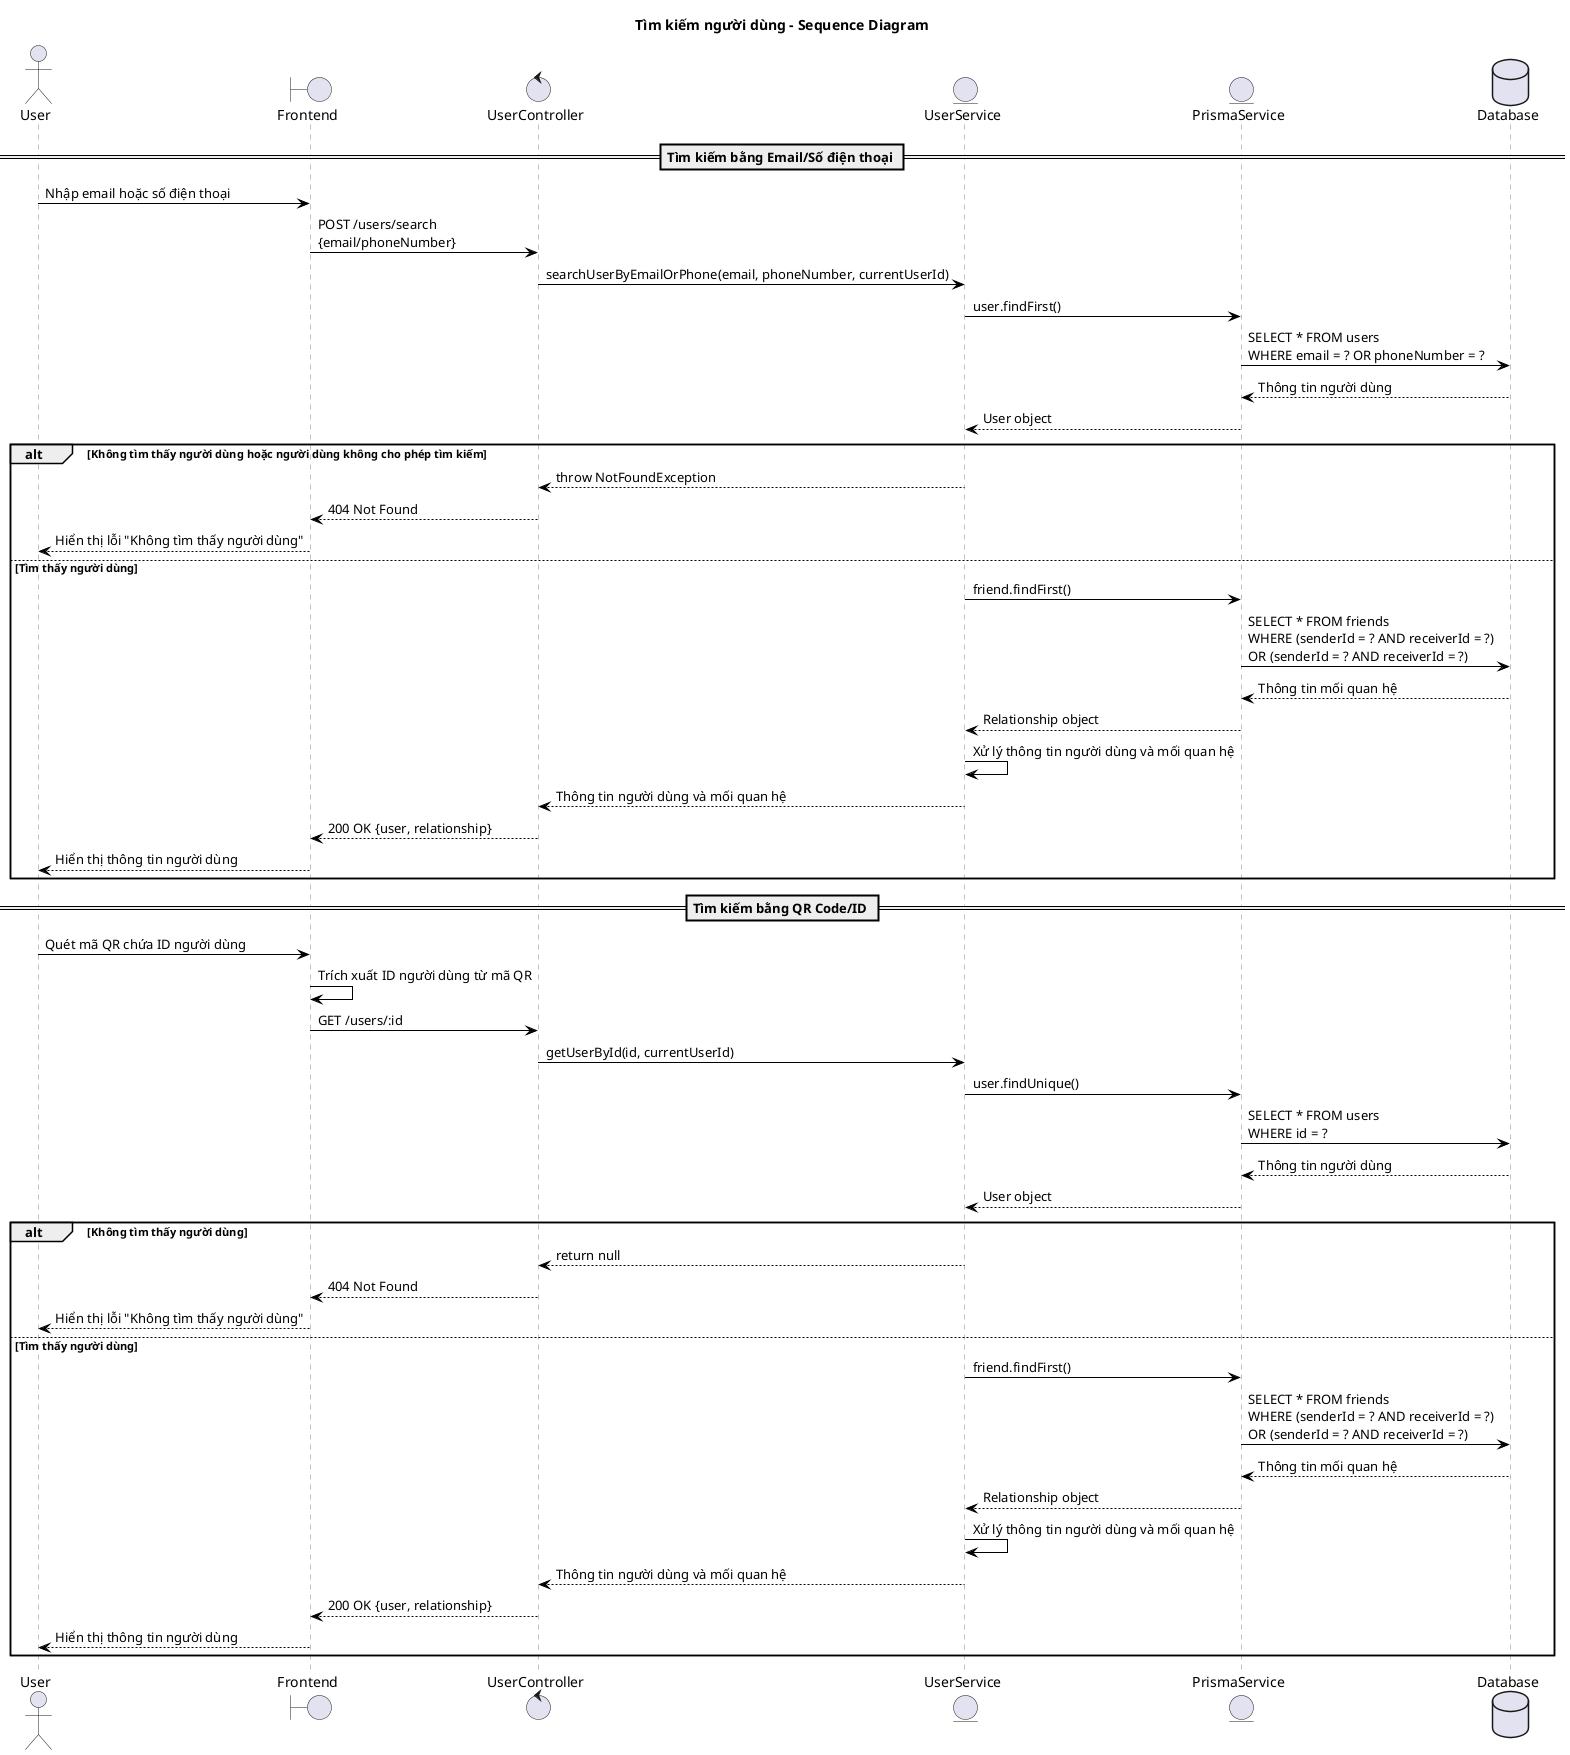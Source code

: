 @startuml Tìm kiếm người dùng - Sequence Diagram
title Tìm kiếm người dùng - Sequence Diagram

skinparam sequenceParticipant {
    BorderColor grey
    BackgroundColor white
    FontColor black
}

skinparam sequenceLifeLine {
    BorderColor grey
    BackgroundColor white
}

skinparam sequenceArrow {
    Color black
}

actor User
boundary "Frontend" as Frontend
control "UserController" as UserController
entity "UserService" as UserService
entity "PrismaService" as Prisma
database "Database" as DB

== Tìm kiếm bằng Email/Số điện thoại ==

User -> Frontend: Nhập email hoặc số điện thoại
Frontend -> UserController: POST /users/search\n{email/phoneNumber}
UserController -> UserService: searchUserByEmailOrPhone(email, phoneNumber, currentUserId)

UserService -> Prisma: user.findFirst()
Prisma -> DB: SELECT * FROM users\nWHERE email = ? OR phoneNumber = ?
DB --> Prisma: Thông tin người dùng
Prisma --> UserService: User object

alt Không tìm thấy người dùng hoặc người dùng không cho phép tìm kiếm
    UserService --> UserController: throw NotFoundException
    UserController --> Frontend: 404 Not Found
    Frontend --> User: Hiển thị lỗi "Không tìm thấy người dùng"
else Tìm thấy người dùng
    UserService -> Prisma: friend.findFirst()
    Prisma -> DB: SELECT * FROM friends\nWHERE (senderId = ? AND receiverId = ?)\nOR (senderId = ? AND receiverId = ?)
    DB --> Prisma: Thông tin mối quan hệ
    Prisma --> UserService: Relationship object

    UserService -> UserService: Xử lý thông tin người dùng và mối quan hệ
    UserService --> UserController: Thông tin người dùng và mối quan hệ
    UserController --> Frontend: 200 OK {user, relationship}
    Frontend --> User: Hiển thị thông tin người dùng
end

== Tìm kiếm bằng QR Code/ID ==

User -> Frontend: Quét mã QR chứa ID người dùng
Frontend -> Frontend: Trích xuất ID người dùng từ mã QR
Frontend -> UserController: GET /users/:id
UserController -> UserService: getUserById(id, currentUserId)

UserService -> Prisma: user.findUnique()
Prisma -> DB: SELECT * FROM users\nWHERE id = ?
DB --> Prisma: Thông tin người dùng
Prisma --> UserService: User object

alt Không tìm thấy người dùng
    UserService --> UserController: return null
    UserController --> Frontend: 404 Not Found
    Frontend --> User: Hiển thị lỗi "Không tìm thấy người dùng"
else Tìm thấy người dùng
    UserService -> Prisma: friend.findFirst()
    Prisma -> DB: SELECT * FROM friends\nWHERE (senderId = ? AND receiverId = ?)\nOR (senderId = ? AND receiverId = ?)
    DB --> Prisma: Thông tin mối quan hệ
    Prisma --> UserService: Relationship object

    UserService -> UserService: Xử lý thông tin người dùng và mối quan hệ
    UserService --> UserController: Thông tin người dùng và mối quan hệ
    UserController --> Frontend: 200 OK {user, relationship}
    Frontend --> User: Hiển thị thông tin người dùng
end

@enduml
